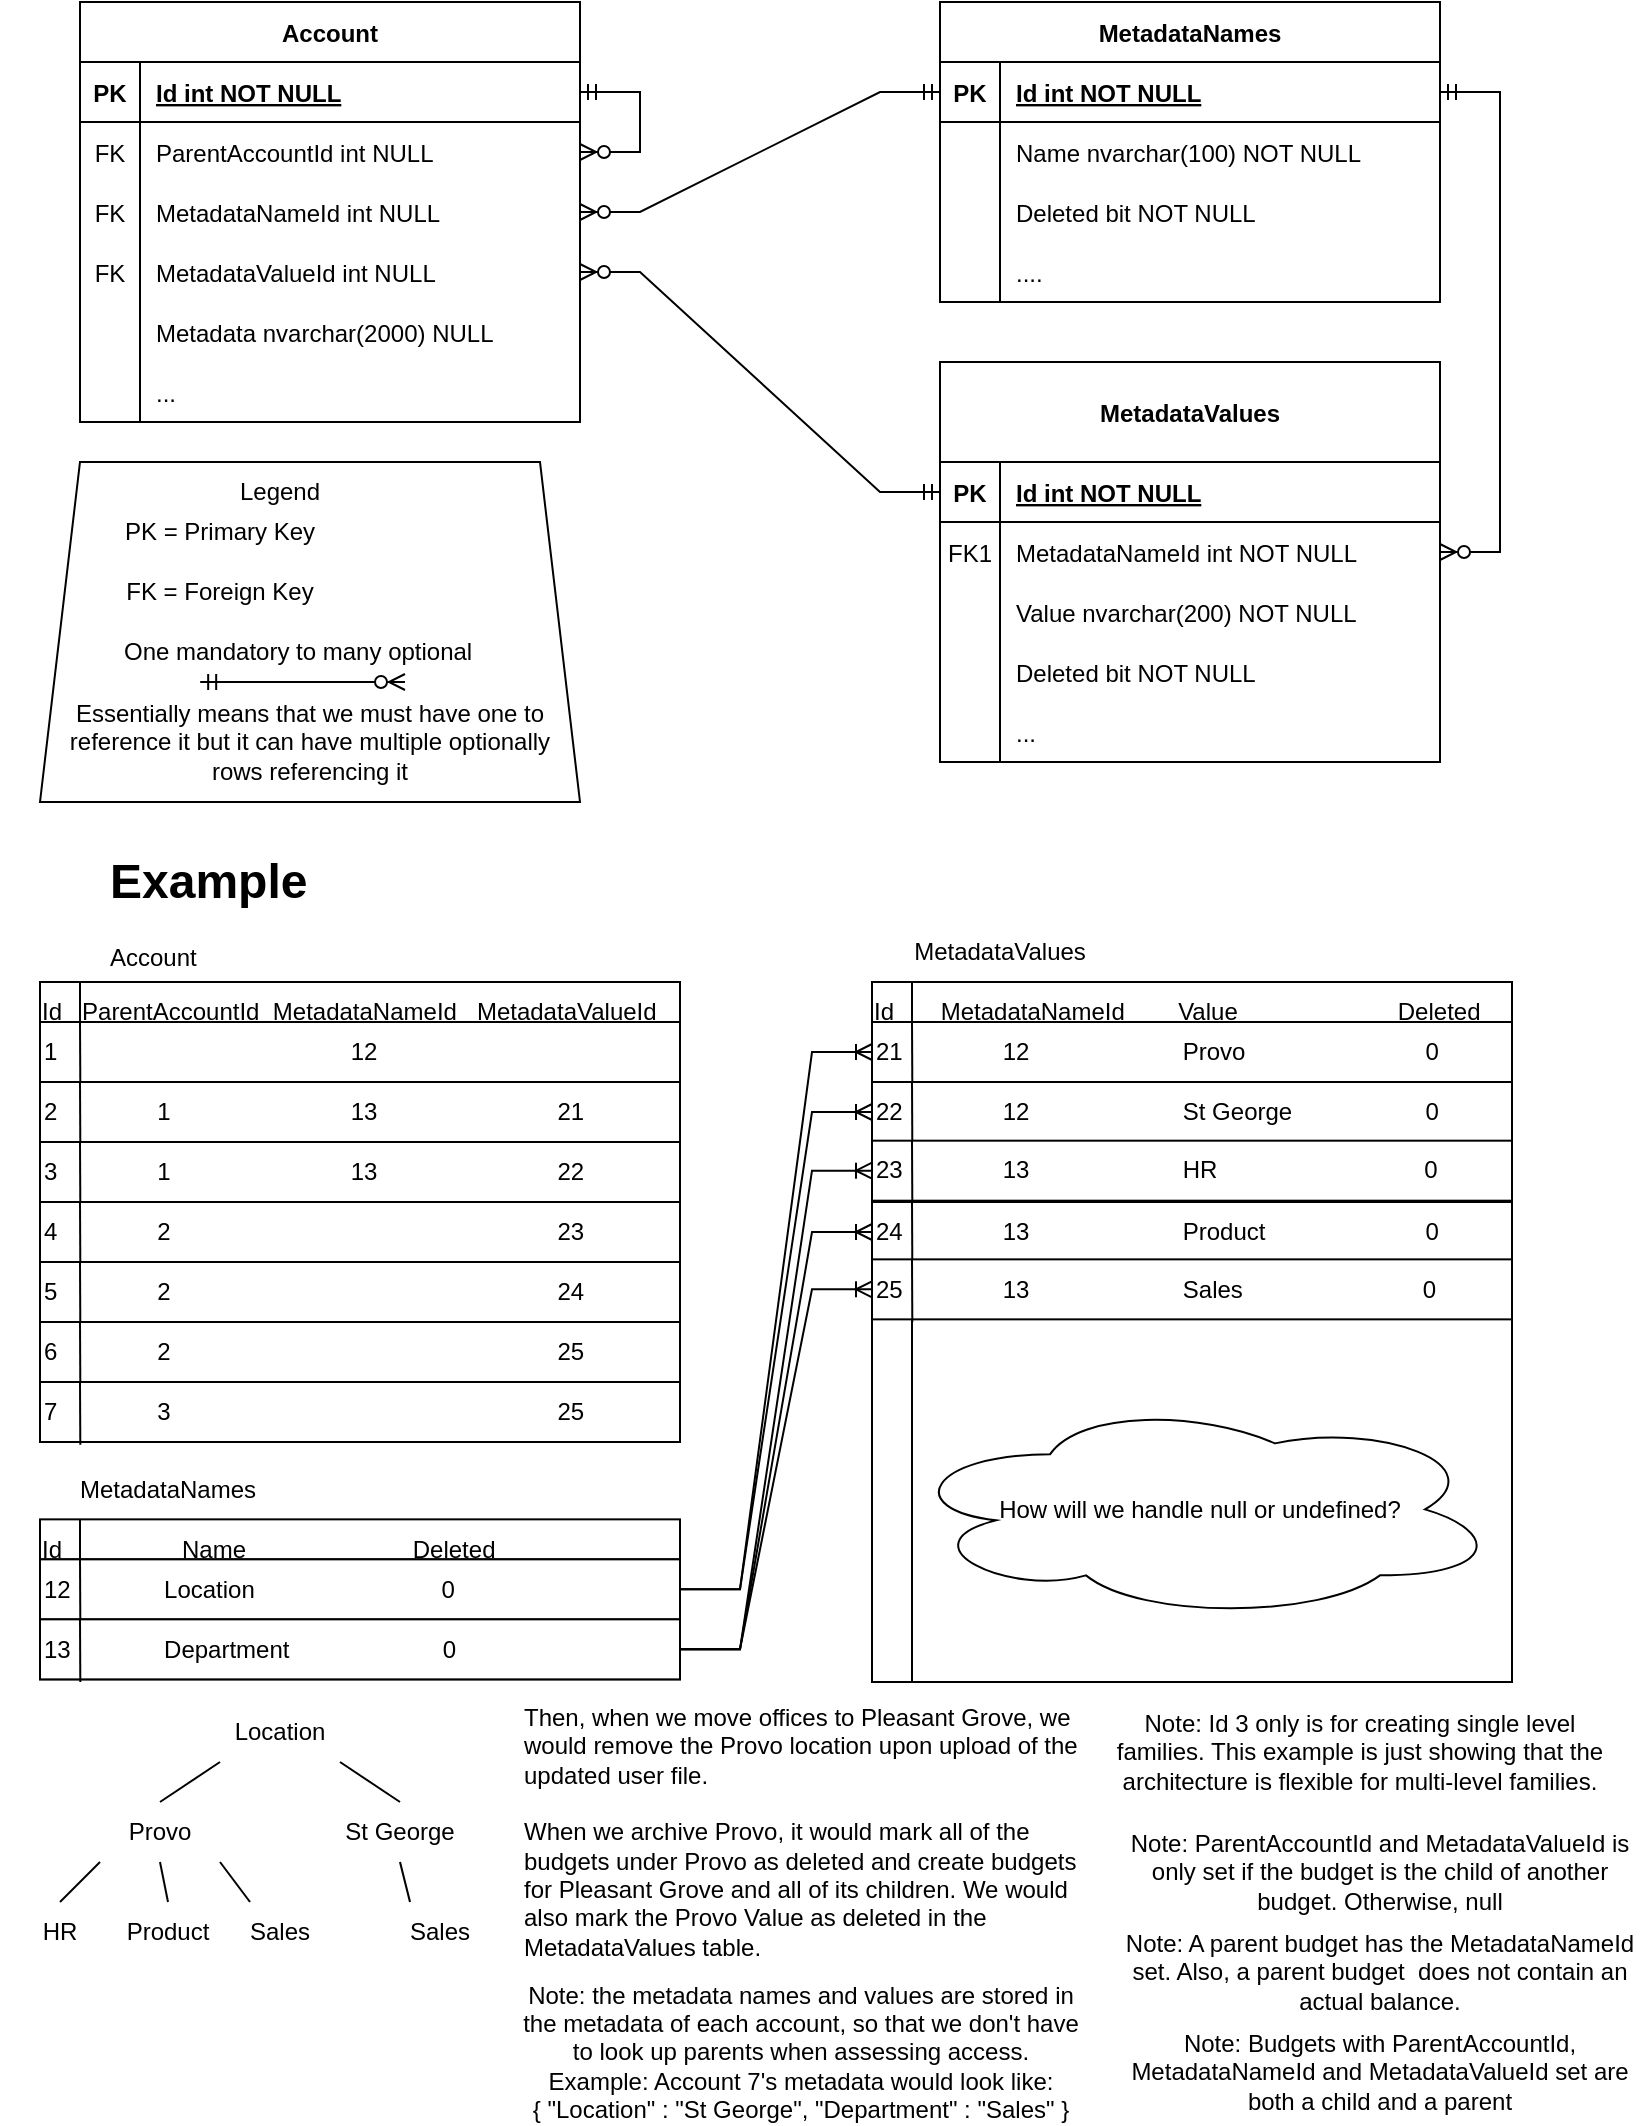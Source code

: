 <mxfile version="17.4.4" type="github">
  <diagram id="R2lEEEUBdFMjLlhIrx00" name="Page-1">
    <mxGraphModel dx="981" dy="548" grid="1" gridSize="10" guides="1" tooltips="1" connect="1" arrows="1" fold="1" page="1" pageScale="1" pageWidth="850" pageHeight="1100" math="0" shadow="0" extFonts="Permanent Marker^https://fonts.googleapis.com/css?family=Permanent+Marker">
      <root>
        <mxCell id="0" />
        <mxCell id="1" parent="0" />
        <mxCell id="C-vyLk0tnHw3VtMMgP7b-2" value="MetadataNames" style="shape=table;startSize=30;container=1;collapsible=1;childLayout=tableLayout;fixedRows=1;rowLines=0;fontStyle=1;align=center;resizeLast=1;" parent="1" vertex="1">
          <mxGeometry x="470" y="20" width="250" height="150" as="geometry" />
        </mxCell>
        <mxCell id="C-vyLk0tnHw3VtMMgP7b-3" value="" style="shape=partialRectangle;collapsible=0;dropTarget=0;pointerEvents=0;fillColor=none;points=[[0,0.5],[1,0.5]];portConstraint=eastwest;top=0;left=0;right=0;bottom=1;" parent="C-vyLk0tnHw3VtMMgP7b-2" vertex="1">
          <mxGeometry y="30" width="250" height="30" as="geometry" />
        </mxCell>
        <mxCell id="C-vyLk0tnHw3VtMMgP7b-4" value="PK" style="shape=partialRectangle;overflow=hidden;connectable=0;fillColor=none;top=0;left=0;bottom=0;right=0;fontStyle=1;" parent="C-vyLk0tnHw3VtMMgP7b-3" vertex="1">
          <mxGeometry width="30" height="30" as="geometry">
            <mxRectangle width="30" height="30" as="alternateBounds" />
          </mxGeometry>
        </mxCell>
        <mxCell id="C-vyLk0tnHw3VtMMgP7b-5" value="Id int NOT NULL " style="shape=partialRectangle;overflow=hidden;connectable=0;fillColor=none;top=0;left=0;bottom=0;right=0;align=left;spacingLeft=6;fontStyle=5;" parent="C-vyLk0tnHw3VtMMgP7b-3" vertex="1">
          <mxGeometry x="30" width="220" height="30" as="geometry">
            <mxRectangle width="220" height="30" as="alternateBounds" />
          </mxGeometry>
        </mxCell>
        <mxCell id="C-vyLk0tnHw3VtMMgP7b-6" value="" style="shape=partialRectangle;collapsible=0;dropTarget=0;pointerEvents=0;fillColor=none;points=[[0,0.5],[1,0.5]];portConstraint=eastwest;top=0;left=0;right=0;bottom=0;" parent="C-vyLk0tnHw3VtMMgP7b-2" vertex="1">
          <mxGeometry y="60" width="250" height="30" as="geometry" />
        </mxCell>
        <mxCell id="C-vyLk0tnHw3VtMMgP7b-7" value="" style="shape=partialRectangle;overflow=hidden;connectable=0;fillColor=none;top=0;left=0;bottom=0;right=0;" parent="C-vyLk0tnHw3VtMMgP7b-6" vertex="1">
          <mxGeometry width="30" height="30" as="geometry">
            <mxRectangle width="30" height="30" as="alternateBounds" />
          </mxGeometry>
        </mxCell>
        <mxCell id="C-vyLk0tnHw3VtMMgP7b-8" value="Name nvarchar(100) NOT NULL" style="shape=partialRectangle;overflow=hidden;connectable=0;fillColor=none;top=0;left=0;bottom=0;right=0;align=left;spacingLeft=6;" parent="C-vyLk0tnHw3VtMMgP7b-6" vertex="1">
          <mxGeometry x="30" width="220" height="30" as="geometry">
            <mxRectangle width="220" height="30" as="alternateBounds" />
          </mxGeometry>
        </mxCell>
        <mxCell id="C-vyLk0tnHw3VtMMgP7b-9" value="" style="shape=partialRectangle;collapsible=0;dropTarget=0;pointerEvents=0;fillColor=none;points=[[0,0.5],[1,0.5]];portConstraint=eastwest;top=0;left=0;right=0;bottom=0;" parent="C-vyLk0tnHw3VtMMgP7b-2" vertex="1">
          <mxGeometry y="90" width="250" height="30" as="geometry" />
        </mxCell>
        <mxCell id="C-vyLk0tnHw3VtMMgP7b-10" value="" style="shape=partialRectangle;overflow=hidden;connectable=0;fillColor=none;top=0;left=0;bottom=0;right=0;" parent="C-vyLk0tnHw3VtMMgP7b-9" vertex="1">
          <mxGeometry width="30" height="30" as="geometry">
            <mxRectangle width="30" height="30" as="alternateBounds" />
          </mxGeometry>
        </mxCell>
        <mxCell id="C-vyLk0tnHw3VtMMgP7b-11" value="Deleted bit NOT NULL" style="shape=partialRectangle;overflow=hidden;connectable=0;fillColor=none;top=0;left=0;bottom=0;right=0;align=left;spacingLeft=6;" parent="C-vyLk0tnHw3VtMMgP7b-9" vertex="1">
          <mxGeometry x="30" width="220" height="30" as="geometry">
            <mxRectangle width="220" height="30" as="alternateBounds" />
          </mxGeometry>
        </mxCell>
        <mxCell id="pOFNMP6kBnX_Gh-DG6FI-15" value="" style="shape=partialRectangle;collapsible=0;dropTarget=0;pointerEvents=0;fillColor=none;points=[[0,0.5],[1,0.5]];portConstraint=eastwest;top=0;left=0;right=0;bottom=0;" vertex="1" parent="C-vyLk0tnHw3VtMMgP7b-2">
          <mxGeometry y="120" width="250" height="30" as="geometry" />
        </mxCell>
        <mxCell id="pOFNMP6kBnX_Gh-DG6FI-16" value="" style="shape=partialRectangle;overflow=hidden;connectable=0;fillColor=none;top=0;left=0;bottom=0;right=0;" vertex="1" parent="pOFNMP6kBnX_Gh-DG6FI-15">
          <mxGeometry width="30" height="30" as="geometry">
            <mxRectangle width="30" height="30" as="alternateBounds" />
          </mxGeometry>
        </mxCell>
        <mxCell id="pOFNMP6kBnX_Gh-DG6FI-17" value="...." style="shape=partialRectangle;overflow=hidden;connectable=0;fillColor=none;top=0;left=0;bottom=0;right=0;align=left;spacingLeft=6;" vertex="1" parent="pOFNMP6kBnX_Gh-DG6FI-15">
          <mxGeometry x="30" width="220" height="30" as="geometry">
            <mxRectangle width="220" height="30" as="alternateBounds" />
          </mxGeometry>
        </mxCell>
        <mxCell id="C-vyLk0tnHw3VtMMgP7b-13" value="MetadataValues" style="shape=table;startSize=50;container=1;collapsible=1;childLayout=tableLayout;fixedRows=1;rowLines=0;fontStyle=1;align=center;resizeLast=1;" parent="1" vertex="1">
          <mxGeometry x="470" y="200" width="250" height="200" as="geometry" />
        </mxCell>
        <mxCell id="C-vyLk0tnHw3VtMMgP7b-14" value="" style="shape=partialRectangle;collapsible=0;dropTarget=0;pointerEvents=0;fillColor=none;points=[[0,0.5],[1,0.5]];portConstraint=eastwest;top=0;left=0;right=0;bottom=1;" parent="C-vyLk0tnHw3VtMMgP7b-13" vertex="1">
          <mxGeometry y="50" width="250" height="30" as="geometry" />
        </mxCell>
        <mxCell id="C-vyLk0tnHw3VtMMgP7b-15" value="PK" style="shape=partialRectangle;overflow=hidden;connectable=0;fillColor=none;top=0;left=0;bottom=0;right=0;fontStyle=1;" parent="C-vyLk0tnHw3VtMMgP7b-14" vertex="1">
          <mxGeometry width="30" height="30" as="geometry">
            <mxRectangle width="30" height="30" as="alternateBounds" />
          </mxGeometry>
        </mxCell>
        <mxCell id="C-vyLk0tnHw3VtMMgP7b-16" value="Id int NOT NULL " style="shape=partialRectangle;overflow=hidden;connectable=0;fillColor=none;top=0;left=0;bottom=0;right=0;align=left;spacingLeft=6;fontStyle=5;" parent="C-vyLk0tnHw3VtMMgP7b-14" vertex="1">
          <mxGeometry x="30" width="220" height="30" as="geometry">
            <mxRectangle width="220" height="30" as="alternateBounds" />
          </mxGeometry>
        </mxCell>
        <mxCell id="C-vyLk0tnHw3VtMMgP7b-17" value="" style="shape=partialRectangle;collapsible=0;dropTarget=0;pointerEvents=0;fillColor=none;points=[[0,0.5],[1,0.5]];portConstraint=eastwest;top=0;left=0;right=0;bottom=0;" parent="C-vyLk0tnHw3VtMMgP7b-13" vertex="1">
          <mxGeometry y="80" width="250" height="30" as="geometry" />
        </mxCell>
        <mxCell id="C-vyLk0tnHw3VtMMgP7b-18" value="FK1" style="shape=partialRectangle;overflow=hidden;connectable=0;fillColor=none;top=0;left=0;bottom=0;right=0;" parent="C-vyLk0tnHw3VtMMgP7b-17" vertex="1">
          <mxGeometry width="30" height="30" as="geometry">
            <mxRectangle width="30" height="30" as="alternateBounds" />
          </mxGeometry>
        </mxCell>
        <mxCell id="C-vyLk0tnHw3VtMMgP7b-19" value="MetadataNameId int NOT NULL" style="shape=partialRectangle;overflow=hidden;connectable=0;fillColor=none;top=0;left=0;bottom=0;right=0;align=left;spacingLeft=6;" parent="C-vyLk0tnHw3VtMMgP7b-17" vertex="1">
          <mxGeometry x="30" width="220" height="30" as="geometry">
            <mxRectangle width="220" height="30" as="alternateBounds" />
          </mxGeometry>
        </mxCell>
        <mxCell id="C-vyLk0tnHw3VtMMgP7b-20" value="" style="shape=partialRectangle;collapsible=0;dropTarget=0;pointerEvents=0;fillColor=none;points=[[0,0.5],[1,0.5]];portConstraint=eastwest;top=0;left=0;right=0;bottom=0;" parent="C-vyLk0tnHw3VtMMgP7b-13" vertex="1">
          <mxGeometry y="110" width="250" height="30" as="geometry" />
        </mxCell>
        <mxCell id="C-vyLk0tnHw3VtMMgP7b-21" value="" style="shape=partialRectangle;overflow=hidden;connectable=0;fillColor=none;top=0;left=0;bottom=0;right=0;" parent="C-vyLk0tnHw3VtMMgP7b-20" vertex="1">
          <mxGeometry width="30" height="30" as="geometry">
            <mxRectangle width="30" height="30" as="alternateBounds" />
          </mxGeometry>
        </mxCell>
        <mxCell id="C-vyLk0tnHw3VtMMgP7b-22" value="Value nvarchar(200) NOT NULL" style="shape=partialRectangle;overflow=hidden;connectable=0;fillColor=none;top=0;left=0;bottom=0;right=0;align=left;spacingLeft=6;" parent="C-vyLk0tnHw3VtMMgP7b-20" vertex="1">
          <mxGeometry x="30" width="220" height="30" as="geometry">
            <mxRectangle width="220" height="30" as="alternateBounds" />
          </mxGeometry>
        </mxCell>
        <mxCell id="pOFNMP6kBnX_Gh-DG6FI-18" value="" style="shape=partialRectangle;collapsible=0;dropTarget=0;pointerEvents=0;fillColor=none;points=[[0,0.5],[1,0.5]];portConstraint=eastwest;top=0;left=0;right=0;bottom=0;" vertex="1" parent="C-vyLk0tnHw3VtMMgP7b-13">
          <mxGeometry y="140" width="250" height="30" as="geometry" />
        </mxCell>
        <mxCell id="pOFNMP6kBnX_Gh-DG6FI-19" value="" style="shape=partialRectangle;overflow=hidden;connectable=0;fillColor=none;top=0;left=0;bottom=0;right=0;" vertex="1" parent="pOFNMP6kBnX_Gh-DG6FI-18">
          <mxGeometry width="30" height="30" as="geometry">
            <mxRectangle width="30" height="30" as="alternateBounds" />
          </mxGeometry>
        </mxCell>
        <mxCell id="pOFNMP6kBnX_Gh-DG6FI-20" value="Deleted bit NOT NULL" style="shape=partialRectangle;overflow=hidden;connectable=0;fillColor=none;top=0;left=0;bottom=0;right=0;align=left;spacingLeft=6;" vertex="1" parent="pOFNMP6kBnX_Gh-DG6FI-18">
          <mxGeometry x="30" width="220" height="30" as="geometry">
            <mxRectangle width="220" height="30" as="alternateBounds" />
          </mxGeometry>
        </mxCell>
        <mxCell id="pOFNMP6kBnX_Gh-DG6FI-22" value="" style="shape=partialRectangle;collapsible=0;dropTarget=0;pointerEvents=0;fillColor=none;points=[[0,0.5],[1,0.5]];portConstraint=eastwest;top=0;left=0;right=0;bottom=0;" vertex="1" parent="C-vyLk0tnHw3VtMMgP7b-13">
          <mxGeometry y="170" width="250" height="30" as="geometry" />
        </mxCell>
        <mxCell id="pOFNMP6kBnX_Gh-DG6FI-23" value="" style="shape=partialRectangle;overflow=hidden;connectable=0;fillColor=none;top=0;left=0;bottom=0;right=0;" vertex="1" parent="pOFNMP6kBnX_Gh-DG6FI-22">
          <mxGeometry width="30" height="30" as="geometry">
            <mxRectangle width="30" height="30" as="alternateBounds" />
          </mxGeometry>
        </mxCell>
        <mxCell id="pOFNMP6kBnX_Gh-DG6FI-24" value="..." style="shape=partialRectangle;overflow=hidden;connectable=0;fillColor=none;top=0;left=0;bottom=0;right=0;align=left;spacingLeft=6;" vertex="1" parent="pOFNMP6kBnX_Gh-DG6FI-22">
          <mxGeometry x="30" width="220" height="30" as="geometry">
            <mxRectangle width="220" height="30" as="alternateBounds" />
          </mxGeometry>
        </mxCell>
        <mxCell id="C-vyLk0tnHw3VtMMgP7b-23" value="Account" style="shape=table;startSize=30;container=1;collapsible=1;childLayout=tableLayout;fixedRows=1;rowLines=0;fontStyle=1;align=center;resizeLast=1;" parent="1" vertex="1">
          <mxGeometry x="40" y="20" width="250" height="210" as="geometry" />
        </mxCell>
        <mxCell id="C-vyLk0tnHw3VtMMgP7b-24" value="" style="shape=partialRectangle;collapsible=0;dropTarget=0;pointerEvents=0;fillColor=none;points=[[0,0.5],[1,0.5]];portConstraint=eastwest;top=0;left=0;right=0;bottom=1;" parent="C-vyLk0tnHw3VtMMgP7b-23" vertex="1">
          <mxGeometry y="30" width="250" height="30" as="geometry" />
        </mxCell>
        <mxCell id="C-vyLk0tnHw3VtMMgP7b-25" value="PK" style="shape=partialRectangle;overflow=hidden;connectable=0;fillColor=none;top=0;left=0;bottom=0;right=0;fontStyle=1;" parent="C-vyLk0tnHw3VtMMgP7b-24" vertex="1">
          <mxGeometry width="30" height="30" as="geometry">
            <mxRectangle width="30" height="30" as="alternateBounds" />
          </mxGeometry>
        </mxCell>
        <mxCell id="C-vyLk0tnHw3VtMMgP7b-26" value="Id int NOT NULL" style="shape=partialRectangle;overflow=hidden;connectable=0;fillColor=none;top=0;left=0;bottom=0;right=0;align=left;spacingLeft=6;fontStyle=5;" parent="C-vyLk0tnHw3VtMMgP7b-24" vertex="1">
          <mxGeometry x="30" width="220" height="30" as="geometry">
            <mxRectangle width="220" height="30" as="alternateBounds" />
          </mxGeometry>
        </mxCell>
        <mxCell id="C-vyLk0tnHw3VtMMgP7b-27" value="" style="shape=partialRectangle;collapsible=0;dropTarget=0;pointerEvents=0;fillColor=none;points=[[0,0.5],[1,0.5]];portConstraint=eastwest;top=0;left=0;right=0;bottom=0;" parent="C-vyLk0tnHw3VtMMgP7b-23" vertex="1">
          <mxGeometry y="60" width="250" height="30" as="geometry" />
        </mxCell>
        <mxCell id="C-vyLk0tnHw3VtMMgP7b-28" value="FK" style="shape=partialRectangle;overflow=hidden;connectable=0;fillColor=none;top=0;left=0;bottom=0;right=0;" parent="C-vyLk0tnHw3VtMMgP7b-27" vertex="1">
          <mxGeometry width="30" height="30" as="geometry">
            <mxRectangle width="30" height="30" as="alternateBounds" />
          </mxGeometry>
        </mxCell>
        <mxCell id="C-vyLk0tnHw3VtMMgP7b-29" value="ParentAccountId int NULL" style="shape=partialRectangle;overflow=hidden;connectable=0;fillColor=none;top=0;left=0;bottom=0;right=0;align=left;spacingLeft=6;" parent="C-vyLk0tnHw3VtMMgP7b-27" vertex="1">
          <mxGeometry x="30" width="220" height="30" as="geometry">
            <mxRectangle width="220" height="30" as="alternateBounds" />
          </mxGeometry>
        </mxCell>
        <mxCell id="pOFNMP6kBnX_Gh-DG6FI-1" value="" style="shape=partialRectangle;collapsible=0;dropTarget=0;pointerEvents=0;fillColor=none;points=[[0,0.5],[1,0.5]];portConstraint=eastwest;top=0;left=0;right=0;bottom=0;" vertex="1" parent="C-vyLk0tnHw3VtMMgP7b-23">
          <mxGeometry y="90" width="250" height="30" as="geometry" />
        </mxCell>
        <mxCell id="pOFNMP6kBnX_Gh-DG6FI-2" value="FK" style="shape=partialRectangle;overflow=hidden;connectable=0;fillColor=none;top=0;left=0;bottom=0;right=0;" vertex="1" parent="pOFNMP6kBnX_Gh-DG6FI-1">
          <mxGeometry width="30" height="30" as="geometry">
            <mxRectangle width="30" height="30" as="alternateBounds" />
          </mxGeometry>
        </mxCell>
        <mxCell id="pOFNMP6kBnX_Gh-DG6FI-3" value="MetadataNameId int NULL" style="shape=partialRectangle;overflow=hidden;connectable=0;fillColor=none;top=0;left=0;bottom=0;right=0;align=left;spacingLeft=6;" vertex="1" parent="pOFNMP6kBnX_Gh-DG6FI-1">
          <mxGeometry x="30" width="220" height="30" as="geometry">
            <mxRectangle width="220" height="30" as="alternateBounds" />
          </mxGeometry>
        </mxCell>
        <mxCell id="pOFNMP6kBnX_Gh-DG6FI-4" value="" style="shape=partialRectangle;collapsible=0;dropTarget=0;pointerEvents=0;fillColor=none;points=[[0,0.5],[1,0.5]];portConstraint=eastwest;top=0;left=0;right=0;bottom=0;" vertex="1" parent="C-vyLk0tnHw3VtMMgP7b-23">
          <mxGeometry y="120" width="250" height="30" as="geometry" />
        </mxCell>
        <mxCell id="pOFNMP6kBnX_Gh-DG6FI-5" value="FK" style="shape=partialRectangle;overflow=hidden;connectable=0;fillColor=none;top=0;left=0;bottom=0;right=0;" vertex="1" parent="pOFNMP6kBnX_Gh-DG6FI-4">
          <mxGeometry width="30" height="30" as="geometry">
            <mxRectangle width="30" height="30" as="alternateBounds" />
          </mxGeometry>
        </mxCell>
        <mxCell id="pOFNMP6kBnX_Gh-DG6FI-6" value="MetadataValueId int NULL" style="shape=partialRectangle;overflow=hidden;connectable=0;fillColor=none;top=0;left=0;bottom=0;right=0;align=left;spacingLeft=6;" vertex="1" parent="pOFNMP6kBnX_Gh-DG6FI-4">
          <mxGeometry x="30" width="220" height="30" as="geometry">
            <mxRectangle width="220" height="30" as="alternateBounds" />
          </mxGeometry>
        </mxCell>
        <mxCell id="pOFNMP6kBnX_Gh-DG6FI-7" value="" style="shape=partialRectangle;collapsible=0;dropTarget=0;pointerEvents=0;fillColor=none;points=[[0,0.5],[1,0.5]];portConstraint=eastwest;top=0;left=0;right=0;bottom=0;" vertex="1" parent="C-vyLk0tnHw3VtMMgP7b-23">
          <mxGeometry y="150" width="250" height="30" as="geometry" />
        </mxCell>
        <mxCell id="pOFNMP6kBnX_Gh-DG6FI-8" value="" style="shape=partialRectangle;overflow=hidden;connectable=0;fillColor=none;top=0;left=0;bottom=0;right=0;" vertex="1" parent="pOFNMP6kBnX_Gh-DG6FI-7">
          <mxGeometry width="30" height="30" as="geometry">
            <mxRectangle width="30" height="30" as="alternateBounds" />
          </mxGeometry>
        </mxCell>
        <mxCell id="pOFNMP6kBnX_Gh-DG6FI-9" value="Metadata nvarchar(2000) NULL" style="shape=partialRectangle;overflow=hidden;connectable=0;fillColor=none;top=0;left=0;bottom=0;right=0;align=left;spacingLeft=6;" vertex="1" parent="pOFNMP6kBnX_Gh-DG6FI-7">
          <mxGeometry x="30" width="220" height="30" as="geometry">
            <mxRectangle width="220" height="30" as="alternateBounds" />
          </mxGeometry>
        </mxCell>
        <mxCell id="pOFNMP6kBnX_Gh-DG6FI-10" value="" style="shape=partialRectangle;collapsible=0;dropTarget=0;pointerEvents=0;fillColor=none;points=[[0,0.5],[1,0.5]];portConstraint=eastwest;top=0;left=0;right=0;bottom=0;" vertex="1" parent="C-vyLk0tnHw3VtMMgP7b-23">
          <mxGeometry y="180" width="250" height="30" as="geometry" />
        </mxCell>
        <mxCell id="pOFNMP6kBnX_Gh-DG6FI-11" value="" style="shape=partialRectangle;overflow=hidden;connectable=0;fillColor=none;top=0;left=0;bottom=0;right=0;" vertex="1" parent="pOFNMP6kBnX_Gh-DG6FI-10">
          <mxGeometry width="30" height="30" as="geometry">
            <mxRectangle width="30" height="30" as="alternateBounds" />
          </mxGeometry>
        </mxCell>
        <mxCell id="pOFNMP6kBnX_Gh-DG6FI-12" value="..." style="shape=partialRectangle;overflow=hidden;connectable=0;fillColor=none;top=0;left=0;bottom=0;right=0;align=left;spacingLeft=6;" vertex="1" parent="pOFNMP6kBnX_Gh-DG6FI-10">
          <mxGeometry x="30" width="220" height="30" as="geometry">
            <mxRectangle width="220" height="30" as="alternateBounds" />
          </mxGeometry>
        </mxCell>
        <mxCell id="pOFNMP6kBnX_Gh-DG6FI-31" value="" style="edgeStyle=entityRelationEdgeStyle;fontSize=12;html=1;endArrow=ERzeroToMany;startArrow=ERmandOne;rounded=0;entryX=1;entryY=0.5;entryDx=0;entryDy=0;exitX=1;exitY=0.5;exitDx=0;exitDy=0;" edge="1" parent="C-vyLk0tnHw3VtMMgP7b-23" source="C-vyLk0tnHw3VtMMgP7b-24" target="C-vyLk0tnHw3VtMMgP7b-27">
          <mxGeometry width="100" height="100" relative="1" as="geometry">
            <mxPoint x="360" y="230" as="sourcePoint" />
            <mxPoint x="170" y="310" as="targetPoint" />
          </mxGeometry>
        </mxCell>
        <mxCell id="pOFNMP6kBnX_Gh-DG6FI-28" value="" style="edgeStyle=entityRelationEdgeStyle;fontSize=12;html=1;endArrow=ERzeroToMany;startArrow=ERmandOne;rounded=0;entryX=1;entryY=0.5;entryDx=0;entryDy=0;exitX=0;exitY=0.5;exitDx=0;exitDy=0;" edge="1" parent="1" source="C-vyLk0tnHw3VtMMgP7b-14" target="pOFNMP6kBnX_Gh-DG6FI-4">
          <mxGeometry width="100" height="100" relative="1" as="geometry">
            <mxPoint x="340" y="310" as="sourcePoint" />
            <mxPoint x="440" y="210" as="targetPoint" />
          </mxGeometry>
        </mxCell>
        <mxCell id="pOFNMP6kBnX_Gh-DG6FI-29" value="" style="edgeStyle=entityRelationEdgeStyle;fontSize=12;html=1;endArrow=ERzeroToMany;startArrow=ERmandOne;rounded=0;entryX=1;entryY=0.5;entryDx=0;entryDy=0;exitX=0;exitY=0.5;exitDx=0;exitDy=0;" edge="1" parent="1" source="C-vyLk0tnHw3VtMMgP7b-3" target="pOFNMP6kBnX_Gh-DG6FI-1">
          <mxGeometry width="100" height="100" relative="1" as="geometry">
            <mxPoint x="340" y="350" as="sourcePoint" />
            <mxPoint x="300" y="290" as="targetPoint" />
          </mxGeometry>
        </mxCell>
        <mxCell id="pOFNMP6kBnX_Gh-DG6FI-32" value="" style="edgeStyle=entityRelationEdgeStyle;fontSize=12;html=1;endArrow=ERzeroToMany;startArrow=ERmandOne;rounded=0;entryX=1;entryY=0.5;entryDx=0;entryDy=0;exitX=1;exitY=0.5;exitDx=0;exitDy=0;" edge="1" parent="1" source="C-vyLk0tnHw3VtMMgP7b-3" target="C-vyLk0tnHw3VtMMgP7b-17">
          <mxGeometry width="100" height="100" relative="1" as="geometry">
            <mxPoint x="650" y="490" as="sourcePoint" />
            <mxPoint x="750" y="390" as="targetPoint" />
          </mxGeometry>
        </mxCell>
        <mxCell id="pOFNMP6kBnX_Gh-DG6FI-38" value="&lt;span style=&quot;color: rgba(0 , 0 , 0 , 0) ; font-family: monospace ; font-size: 0px&quot;&gt;%3CmxGraphModel%3E%3Croot%3E%3CmxCell%20id%3D%220%22%2F%3E%3CmxCell%20id%3D%221%22%20parent%3D%220%22%2F%3E%3CmxCell%20id%3D%222%22%20value%3D%22%22%20style%3D%22edgeStyle%3DentityRelationEdgeStyle%3BfontSize%3D12%3Bhtml%3D1%3BendArrow%3DERzeroToMany%3BstartArrow%3DERmandOne%3Brounded%3D0%3B%22%20edge%3D%221%22%20parent%3D%221%22%3E%3CmxGeometry%20width%3D%22100%22%20height%3D%22100%22%20relative%3D%221%22%20as%3D%22geometry%22%3E%3CmxPoint%20x%3D%2280%22%20y%3D%22530%22%20as%3D%22sourcePoint%22%2F%3E%3CmxPoint%20x%3D%22170%22%20y%3D%22450%22%20as%3D%22targetPoint%22%2F%3E%3C%2FmxGeometry%3E%3C%2FmxCell%3E%3C%2Froot%3E%3C%2FmxGraphModel%3E&lt;/span&gt;" style="shape=trapezoid;perimeter=trapezoidPerimeter;whiteSpace=wrap;html=1;fixedSize=1;" vertex="1" parent="1">
          <mxGeometry x="20" y="250" width="270" height="170" as="geometry" />
        </mxCell>
        <mxCell id="pOFNMP6kBnX_Gh-DG6FI-42" value="" style="edgeStyle=entityRelationEdgeStyle;fontSize=12;html=1;endArrow=ERzeroToMany;startArrow=ERmandOne;rounded=0;entryX=0.75;entryY=1;entryDx=0;entryDy=0;exitX=0.211;exitY=1;exitDx=0;exitDy=0;exitPerimeter=0;" edge="1" parent="1" source="pOFNMP6kBnX_Gh-DG6FI-46" target="pOFNMP6kBnX_Gh-DG6FI-46">
          <mxGeometry width="100" height="100" relative="1" as="geometry">
            <mxPoint x="105" y="380" as="sourcePoint" />
            <mxPoint x="205" y="280" as="targetPoint" />
          </mxGeometry>
        </mxCell>
        <mxCell id="pOFNMP6kBnX_Gh-DG6FI-43" value="Legend" style="text;html=1;strokeColor=none;fillColor=none;align=center;verticalAlign=middle;whiteSpace=wrap;rounded=0;" vertex="1" parent="1">
          <mxGeometry x="110" y="250" width="60" height="30" as="geometry" />
        </mxCell>
        <mxCell id="pOFNMP6kBnX_Gh-DG6FI-44" value="PK = Primary Key" style="text;html=1;strokeColor=none;fillColor=none;align=center;verticalAlign=middle;whiteSpace=wrap;rounded=0;" vertex="1" parent="1">
          <mxGeometry x="50" y="270" width="120" height="30" as="geometry" />
        </mxCell>
        <mxCell id="pOFNMP6kBnX_Gh-DG6FI-45" value="FK = Foreign Key" style="text;html=1;strokeColor=none;fillColor=none;align=center;verticalAlign=middle;whiteSpace=wrap;rounded=0;" vertex="1" parent="1">
          <mxGeometry x="50" y="300" width="120" height="30" as="geometry" />
        </mxCell>
        <mxCell id="pOFNMP6kBnX_Gh-DG6FI-46" value="One mandatory to many optional" style="text;html=1;strokeColor=none;fillColor=none;align=left;verticalAlign=middle;whiteSpace=wrap;rounded=0;" vertex="1" parent="1">
          <mxGeometry x="60" y="330" width="190" height="30" as="geometry" />
        </mxCell>
        <mxCell id="pOFNMP6kBnX_Gh-DG6FI-47" value="Essentially means that we must have one to reference it but it can have multiple optionally rows referencing it" style="text;html=1;strokeColor=none;fillColor=none;align=center;verticalAlign=middle;whiteSpace=wrap;rounded=0;" vertex="1" parent="1">
          <mxGeometry x="25" y="380" width="260" height="20" as="geometry" />
        </mxCell>
        <mxCell id="pOFNMP6kBnX_Gh-DG6FI-48" value="" style="shape=internalStorage;whiteSpace=wrap;html=1;backgroundOutline=1;" vertex="1" parent="1">
          <mxGeometry x="20" y="510" width="320" height="230" as="geometry" />
        </mxCell>
        <mxCell id="pOFNMP6kBnX_Gh-DG6FI-88" value="&lt;h1&gt;Example&lt;/h1&gt;&lt;div&gt;Account&lt;/div&gt;" style="text;html=1;strokeColor=none;fillColor=none;spacing=5;spacingTop=-20;whiteSpace=wrap;overflow=hidden;rounded=0;" vertex="1" parent="1">
          <mxGeometry x="50" y="440" width="190" height="70" as="geometry" />
        </mxCell>
        <mxCell id="pOFNMP6kBnX_Gh-DG6FI-89" value="Id&amp;nbsp; &amp;nbsp;ParentAccountId&amp;nbsp; MetadataNameId&amp;nbsp; &amp;nbsp;MetadataValueId" style="text;html=1;strokeColor=none;fillColor=none;align=left;verticalAlign=middle;whiteSpace=wrap;rounded=0;" vertex="1" parent="1">
          <mxGeometry x="19" y="510" width="320" height="30" as="geometry" />
        </mxCell>
        <mxCell id="pOFNMP6kBnX_Gh-DG6FI-92" value="1&amp;nbsp; &amp;nbsp; &amp;nbsp; &amp;nbsp; &amp;nbsp; &amp;nbsp; &amp;nbsp; &amp;nbsp; &amp;nbsp; &amp;nbsp; &amp;nbsp; &amp;nbsp; &amp;nbsp; &amp;nbsp; &amp;nbsp; &amp;nbsp; &amp;nbsp; &amp;nbsp; &amp;nbsp; &amp;nbsp; &amp;nbsp; &amp;nbsp; 12" style="rounded=0;whiteSpace=wrap;html=1;align=left;" vertex="1" parent="1">
          <mxGeometry x="20" y="530" width="320" height="30" as="geometry" />
        </mxCell>
        <mxCell id="pOFNMP6kBnX_Gh-DG6FI-93" value="" style="endArrow=none;html=1;rounded=0;exitX=0.063;exitY=1.044;exitDx=0;exitDy=0;exitPerimeter=0;" edge="1" parent="1" source="pOFNMP6kBnX_Gh-DG6FI-92">
          <mxGeometry width="50" height="50" relative="1" as="geometry">
            <mxPoint x="370" y="580" as="sourcePoint" />
            <mxPoint x="40" y="530" as="targetPoint" />
          </mxGeometry>
        </mxCell>
        <mxCell id="pOFNMP6kBnX_Gh-DG6FI-94" value="" style="shape=internalStorage;whiteSpace=wrap;html=1;backgroundOutline=1;" vertex="1" parent="1">
          <mxGeometry x="20" y="778.68" width="320" height="80" as="geometry" />
        </mxCell>
        <mxCell id="pOFNMP6kBnX_Gh-DG6FI-95" value="Id&amp;nbsp; &amp;nbsp; &amp;nbsp; &amp;nbsp; &amp;nbsp; &amp;nbsp; &amp;nbsp; &amp;nbsp; &amp;nbsp; Name&amp;nbsp; &amp;nbsp; &amp;nbsp; &amp;nbsp; &amp;nbsp; &amp;nbsp; &amp;nbsp; &amp;nbsp; &amp;nbsp; &amp;nbsp; &amp;nbsp; &amp;nbsp; &amp;nbsp;Deleted" style="text;html=1;strokeColor=none;fillColor=none;align=left;verticalAlign=middle;whiteSpace=wrap;rounded=0;" vertex="1" parent="1">
          <mxGeometry x="19" y="778.68" width="320" height="30" as="geometry" />
        </mxCell>
        <mxCell id="pOFNMP6kBnX_Gh-DG6FI-96" value="12&amp;nbsp; &amp;nbsp; &amp;nbsp; &amp;nbsp; &amp;nbsp; &amp;nbsp; &amp;nbsp; Location&amp;nbsp; &amp;nbsp; &amp;nbsp; &amp;nbsp; &amp;nbsp; &amp;nbsp; &amp;nbsp; &amp;nbsp; &amp;nbsp; &amp;nbsp; &amp;nbsp; &amp;nbsp; &amp;nbsp; &amp;nbsp; 0" style="rounded=0;whiteSpace=wrap;html=1;align=left;" vertex="1" parent="1">
          <mxGeometry x="20" y="798.68" width="320" height="30" as="geometry" />
        </mxCell>
        <mxCell id="pOFNMP6kBnX_Gh-DG6FI-97" value="" style="endArrow=none;html=1;rounded=0;exitX=0.063;exitY=1.044;exitDx=0;exitDy=0;exitPerimeter=0;" edge="1" parent="1" source="pOFNMP6kBnX_Gh-DG6FI-96">
          <mxGeometry width="50" height="50" relative="1" as="geometry">
            <mxPoint x="370" y="848.68" as="sourcePoint" />
            <mxPoint x="40.0" y="798.68" as="targetPoint" />
          </mxGeometry>
        </mxCell>
        <mxCell id="pOFNMP6kBnX_Gh-DG6FI-99" value="2&amp;nbsp; &amp;nbsp; &amp;nbsp; &amp;nbsp; &amp;nbsp; &amp;nbsp; &amp;nbsp; &amp;nbsp;1&amp;nbsp; &amp;nbsp; &amp;nbsp; &amp;nbsp; &amp;nbsp; &amp;nbsp; &amp;nbsp; &amp;nbsp; &amp;nbsp; &amp;nbsp; &amp;nbsp; &amp;nbsp; &amp;nbsp; &amp;nbsp;13&amp;nbsp; &amp;nbsp; &amp;nbsp; &amp;nbsp; &amp;nbsp; &amp;nbsp; &amp;nbsp; &amp;nbsp; &amp;nbsp; &amp;nbsp; &amp;nbsp; &amp;nbsp; &amp;nbsp; &amp;nbsp;21&amp;nbsp; &amp;nbsp; &amp;nbsp;" style="rounded=0;whiteSpace=wrap;html=1;align=left;" vertex="1" parent="1">
          <mxGeometry x="20" y="560" width="320" height="30" as="geometry" />
        </mxCell>
        <mxCell id="pOFNMP6kBnX_Gh-DG6FI-100" value="" style="endArrow=none;html=1;rounded=0;exitX=0.063;exitY=1.044;exitDx=0;exitDy=0;exitPerimeter=0;" edge="1" parent="1" source="pOFNMP6kBnX_Gh-DG6FI-99">
          <mxGeometry width="50" height="50" relative="1" as="geometry">
            <mxPoint x="370" y="610" as="sourcePoint" />
            <mxPoint x="40.0" y="560" as="targetPoint" />
          </mxGeometry>
        </mxCell>
        <mxCell id="pOFNMP6kBnX_Gh-DG6FI-101" value="13&amp;nbsp; &amp;nbsp; &amp;nbsp; &amp;nbsp; &amp;nbsp; &amp;nbsp; &amp;nbsp; Department&amp;nbsp; &amp;nbsp; &amp;nbsp; &amp;nbsp; &amp;nbsp; &amp;nbsp; &amp;nbsp; &amp;nbsp; &amp;nbsp; &amp;nbsp; &amp;nbsp; &amp;nbsp;0&amp;nbsp;" style="rounded=0;whiteSpace=wrap;html=1;align=left;" vertex="1" parent="1">
          <mxGeometry x="20" y="828.68" width="320" height="30" as="geometry" />
        </mxCell>
        <mxCell id="pOFNMP6kBnX_Gh-DG6FI-102" value="" style="endArrow=none;html=1;rounded=0;exitX=0.063;exitY=1.044;exitDx=0;exitDy=0;exitPerimeter=0;" edge="1" parent="1" source="pOFNMP6kBnX_Gh-DG6FI-101">
          <mxGeometry width="50" height="50" relative="1" as="geometry">
            <mxPoint x="370" y="878.68" as="sourcePoint" />
            <mxPoint x="40.0" y="828.68" as="targetPoint" />
          </mxGeometry>
        </mxCell>
        <mxCell id="pOFNMP6kBnX_Gh-DG6FI-103" value="MetadataNames" style="text;html=1;strokeColor=none;fillColor=none;align=center;verticalAlign=middle;whiteSpace=wrap;rounded=0;" vertex="1" parent="1">
          <mxGeometry x="9" y="748.68" width="150" height="30" as="geometry" />
        </mxCell>
        <mxCell id="pOFNMP6kBnX_Gh-DG6FI-110" value="" style="shape=internalStorage;whiteSpace=wrap;html=1;backgroundOutline=1;" vertex="1" parent="1">
          <mxGeometry x="436" y="510" width="320" height="350" as="geometry" />
        </mxCell>
        <mxCell id="pOFNMP6kBnX_Gh-DG6FI-111" value="Id&amp;nbsp; &amp;nbsp; &amp;nbsp; &amp;nbsp;MetadataNameId&amp;nbsp; &amp;nbsp; &amp;nbsp; &amp;nbsp; Value&amp;nbsp; &amp;nbsp; &amp;nbsp; &amp;nbsp; &amp;nbsp; &amp;nbsp; &amp;nbsp; &amp;nbsp; &amp;nbsp; &amp;nbsp; &amp;nbsp; &amp;nbsp; Deleted" style="text;html=1;strokeColor=none;fillColor=none;align=left;verticalAlign=middle;whiteSpace=wrap;rounded=0;" vertex="1" parent="1">
          <mxGeometry x="435" y="510" width="320" height="30" as="geometry" />
        </mxCell>
        <mxCell id="pOFNMP6kBnX_Gh-DG6FI-112" value="21&amp;nbsp; &amp;nbsp; &amp;nbsp; &amp;nbsp; &amp;nbsp; &amp;nbsp; &amp;nbsp; &amp;nbsp;12&amp;nbsp; &amp;nbsp; &amp;nbsp; &amp;nbsp; &amp;nbsp; &amp;nbsp; &amp;nbsp; &amp;nbsp; &amp;nbsp; &amp;nbsp; &amp;nbsp; &amp;nbsp;Provo&amp;nbsp; &amp;nbsp; &amp;nbsp; &amp;nbsp; &amp;nbsp; &amp;nbsp; &amp;nbsp; &amp;nbsp; &amp;nbsp; &amp;nbsp; &amp;nbsp; &amp;nbsp; &amp;nbsp; &amp;nbsp;0" style="rounded=0;whiteSpace=wrap;html=1;align=left;" vertex="1" parent="1">
          <mxGeometry x="436" y="530" width="320" height="30" as="geometry" />
        </mxCell>
        <mxCell id="pOFNMP6kBnX_Gh-DG6FI-113" value="" style="endArrow=none;html=1;rounded=0;exitX=0.063;exitY=1.044;exitDx=0;exitDy=0;exitPerimeter=0;" edge="1" parent="1" source="pOFNMP6kBnX_Gh-DG6FI-112">
          <mxGeometry width="50" height="50" relative="1" as="geometry">
            <mxPoint x="786" y="580" as="sourcePoint" />
            <mxPoint x="456.0" y="530" as="targetPoint" />
          </mxGeometry>
        </mxCell>
        <mxCell id="pOFNMP6kBnX_Gh-DG6FI-114" value="22&amp;nbsp; &amp;nbsp; &amp;nbsp; &amp;nbsp; &amp;nbsp; &amp;nbsp; &amp;nbsp; &amp;nbsp;12&amp;nbsp; &amp;nbsp; &amp;nbsp; &amp;nbsp; &amp;nbsp; &amp;nbsp; &amp;nbsp; &amp;nbsp; &amp;nbsp; &amp;nbsp; &amp;nbsp; &amp;nbsp;St George&amp;nbsp; &amp;nbsp; &amp;nbsp; &amp;nbsp; &amp;nbsp; &amp;nbsp; &amp;nbsp; &amp;nbsp; &amp;nbsp; &amp;nbsp; 0&amp;nbsp;" style="rounded=0;whiteSpace=wrap;html=1;align=left;" vertex="1" parent="1">
          <mxGeometry x="436" y="560" width="320" height="30" as="geometry" />
        </mxCell>
        <mxCell id="pOFNMP6kBnX_Gh-DG6FI-115" value="" style="endArrow=none;html=1;rounded=0;exitX=0.063;exitY=1.044;exitDx=0;exitDy=0;exitPerimeter=0;" edge="1" parent="1" source="pOFNMP6kBnX_Gh-DG6FI-114">
          <mxGeometry width="50" height="50" relative="1" as="geometry">
            <mxPoint x="786" y="610" as="sourcePoint" />
            <mxPoint x="456.0" y="560" as="targetPoint" />
          </mxGeometry>
        </mxCell>
        <mxCell id="pOFNMP6kBnX_Gh-DG6FI-116" value="MetadataValues" style="text;html=1;strokeColor=none;fillColor=none;align=center;verticalAlign=middle;whiteSpace=wrap;rounded=0;" vertex="1" parent="1">
          <mxGeometry x="425" y="480" width="150" height="30" as="geometry" />
        </mxCell>
        <mxCell id="pOFNMP6kBnX_Gh-DG6FI-117" value="" style="edgeStyle=entityRelationEdgeStyle;fontSize=12;html=1;endArrow=ERoneToMany;rounded=0;entryX=0;entryY=0.5;entryDx=0;entryDy=0;exitX=1;exitY=0.5;exitDx=0;exitDy=0;" edge="1" parent="1" source="pOFNMP6kBnX_Gh-DG6FI-96" target="pOFNMP6kBnX_Gh-DG6FI-112">
          <mxGeometry width="100" height="100" relative="1" as="geometry">
            <mxPoint x="340" y="740" as="sourcePoint" />
            <mxPoint x="440" y="640" as="targetPoint" />
          </mxGeometry>
        </mxCell>
        <mxCell id="pOFNMP6kBnX_Gh-DG6FI-118" value="" style="edgeStyle=entityRelationEdgeStyle;fontSize=12;html=1;endArrow=ERoneToMany;rounded=0;entryX=0;entryY=0.5;entryDx=0;entryDy=0;exitX=1;exitY=0.5;exitDx=0;exitDy=0;" edge="1" parent="1" source="pOFNMP6kBnX_Gh-DG6FI-96" target="pOFNMP6kBnX_Gh-DG6FI-114">
          <mxGeometry width="100" height="100" relative="1" as="geometry">
            <mxPoint x="340" y="740" as="sourcePoint" />
            <mxPoint x="446" y="555" as="targetPoint" />
          </mxGeometry>
        </mxCell>
        <mxCell id="pOFNMP6kBnX_Gh-DG6FI-119" value="3&amp;nbsp; &amp;nbsp; &amp;nbsp; &amp;nbsp; &amp;nbsp; &amp;nbsp; &amp;nbsp; &amp;nbsp;1&amp;nbsp; &amp;nbsp; &amp;nbsp; &amp;nbsp; &amp;nbsp; &amp;nbsp; &amp;nbsp; &amp;nbsp; &amp;nbsp; &amp;nbsp; &amp;nbsp; &amp;nbsp; &amp;nbsp; &amp;nbsp;13&amp;nbsp; &amp;nbsp; &amp;nbsp; &amp;nbsp; &amp;nbsp; &amp;nbsp; &amp;nbsp; &amp;nbsp; &amp;nbsp; &amp;nbsp; &amp;nbsp; &amp;nbsp; &amp;nbsp; &amp;nbsp;22&amp;nbsp; &amp;nbsp; &amp;nbsp;" style="rounded=0;whiteSpace=wrap;html=1;align=left;" vertex="1" parent="1">
          <mxGeometry x="20" y="590" width="320" height="30" as="geometry" />
        </mxCell>
        <mxCell id="pOFNMP6kBnX_Gh-DG6FI-120" value="" style="endArrow=none;html=1;rounded=0;exitX=0.063;exitY=1.044;exitDx=0;exitDy=0;exitPerimeter=0;" edge="1" parent="1" source="pOFNMP6kBnX_Gh-DG6FI-119">
          <mxGeometry width="50" height="50" relative="1" as="geometry">
            <mxPoint x="370" y="640" as="sourcePoint" />
            <mxPoint x="40.0" y="590" as="targetPoint" />
          </mxGeometry>
        </mxCell>
        <mxCell id="pOFNMP6kBnX_Gh-DG6FI-122" value="4&amp;nbsp; &amp;nbsp; &amp;nbsp; &amp;nbsp; &amp;nbsp; &amp;nbsp; &amp;nbsp; &amp;nbsp;2&amp;nbsp; &amp;nbsp; &amp;nbsp; &amp;nbsp; &amp;nbsp; &amp;nbsp; &amp;nbsp; &amp;nbsp; &amp;nbsp; &amp;nbsp; &amp;nbsp; &amp;nbsp; &amp;nbsp; &amp;nbsp; &amp;nbsp; &amp;nbsp; &amp;nbsp; &amp;nbsp; &amp;nbsp; &amp;nbsp; &amp;nbsp; &amp;nbsp; &amp;nbsp; &amp;nbsp; &amp;nbsp; &amp;nbsp; &amp;nbsp; &amp;nbsp; &amp;nbsp; 23&amp;nbsp; &amp;nbsp; &amp;nbsp;" style="rounded=0;whiteSpace=wrap;html=1;align=left;" vertex="1" parent="1">
          <mxGeometry x="20" y="620" width="320" height="30" as="geometry" />
        </mxCell>
        <mxCell id="pOFNMP6kBnX_Gh-DG6FI-123" value="" style="endArrow=none;html=1;rounded=0;exitX=0.063;exitY=1.044;exitDx=0;exitDy=0;exitPerimeter=0;" edge="1" parent="1" source="pOFNMP6kBnX_Gh-DG6FI-122">
          <mxGeometry width="50" height="50" relative="1" as="geometry">
            <mxPoint x="370" y="670" as="sourcePoint" />
            <mxPoint x="40.0" y="620" as="targetPoint" />
          </mxGeometry>
        </mxCell>
        <mxCell id="pOFNMP6kBnX_Gh-DG6FI-124" value="5&amp;nbsp; &amp;nbsp; &amp;nbsp; &amp;nbsp; &amp;nbsp; &amp;nbsp; &amp;nbsp; &amp;nbsp;2&amp;nbsp; &amp;nbsp; &amp;nbsp; &amp;nbsp; &amp;nbsp; &amp;nbsp; &amp;nbsp; &amp;nbsp; &amp;nbsp; &amp;nbsp; &amp;nbsp; &amp;nbsp; &amp;nbsp; &amp;nbsp; &amp;nbsp; &amp;nbsp; &amp;nbsp; &amp;nbsp; &amp;nbsp; &amp;nbsp; &amp;nbsp; &amp;nbsp; &amp;nbsp; &amp;nbsp; &amp;nbsp; &amp;nbsp; &amp;nbsp; &amp;nbsp; &amp;nbsp; 24&amp;nbsp; &amp;nbsp; &amp;nbsp;" style="rounded=0;whiteSpace=wrap;html=1;align=left;" vertex="1" parent="1">
          <mxGeometry x="20" y="650" width="320" height="30" as="geometry" />
        </mxCell>
        <mxCell id="pOFNMP6kBnX_Gh-DG6FI-125" value="" style="endArrow=none;html=1;rounded=0;exitX=0.063;exitY=1.044;exitDx=0;exitDy=0;exitPerimeter=0;" edge="1" parent="1" source="pOFNMP6kBnX_Gh-DG6FI-124">
          <mxGeometry width="50" height="50" relative="1" as="geometry">
            <mxPoint x="370" y="700" as="sourcePoint" />
            <mxPoint x="40.0" y="650" as="targetPoint" />
          </mxGeometry>
        </mxCell>
        <mxCell id="pOFNMP6kBnX_Gh-DG6FI-126" value="6&amp;nbsp; &amp;nbsp; &amp;nbsp; &amp;nbsp; &amp;nbsp; &amp;nbsp; &amp;nbsp; &amp;nbsp;2&amp;nbsp; &amp;nbsp; &amp;nbsp; &amp;nbsp; &amp;nbsp; &amp;nbsp; &amp;nbsp; &amp;nbsp; &amp;nbsp; &amp;nbsp; &amp;nbsp; &amp;nbsp; &amp;nbsp; &amp;nbsp; &amp;nbsp; &amp;nbsp; &amp;nbsp; &amp;nbsp; &amp;nbsp; &amp;nbsp; &amp;nbsp; &amp;nbsp; &amp;nbsp; &amp;nbsp; &amp;nbsp; &amp;nbsp; &amp;nbsp; &amp;nbsp; &amp;nbsp; 25&amp;nbsp; &amp;nbsp; &amp;nbsp;" style="rounded=0;whiteSpace=wrap;html=1;align=left;" vertex="1" parent="1">
          <mxGeometry x="20" y="680" width="320" height="30" as="geometry" />
        </mxCell>
        <mxCell id="pOFNMP6kBnX_Gh-DG6FI-127" value="" style="endArrow=none;html=1;rounded=0;exitX=0.063;exitY=1.044;exitDx=0;exitDy=0;exitPerimeter=0;" edge="1" parent="1" source="pOFNMP6kBnX_Gh-DG6FI-126">
          <mxGeometry width="50" height="50" relative="1" as="geometry">
            <mxPoint x="370" y="730" as="sourcePoint" />
            <mxPoint x="40.0" y="680" as="targetPoint" />
          </mxGeometry>
        </mxCell>
        <mxCell id="pOFNMP6kBnX_Gh-DG6FI-128" value="7&amp;nbsp; &amp;nbsp; &amp;nbsp; &amp;nbsp; &amp;nbsp; &amp;nbsp; &amp;nbsp; &amp;nbsp;3&amp;nbsp; &amp;nbsp; &amp;nbsp; &amp;nbsp; &amp;nbsp; &amp;nbsp; &amp;nbsp; &amp;nbsp; &amp;nbsp; &amp;nbsp; &amp;nbsp; &amp;nbsp; &amp;nbsp; &amp;nbsp; &amp;nbsp; &amp;nbsp; &amp;nbsp; &amp;nbsp; &amp;nbsp; &amp;nbsp; &amp;nbsp; &amp;nbsp; &amp;nbsp; &amp;nbsp; &amp;nbsp; &amp;nbsp; &amp;nbsp; &amp;nbsp; &amp;nbsp; 25&amp;nbsp; &amp;nbsp; &amp;nbsp;" style="rounded=0;whiteSpace=wrap;html=1;align=left;" vertex="1" parent="1">
          <mxGeometry x="20" y="710" width="320" height="30" as="geometry" />
        </mxCell>
        <mxCell id="pOFNMP6kBnX_Gh-DG6FI-129" value="" style="endArrow=none;html=1;rounded=0;exitX=0.063;exitY=1.044;exitDx=0;exitDy=0;exitPerimeter=0;" edge="1" parent="1" source="pOFNMP6kBnX_Gh-DG6FI-128">
          <mxGeometry width="50" height="50" relative="1" as="geometry">
            <mxPoint x="370" y="760" as="sourcePoint" />
            <mxPoint x="40.0" y="710" as="targetPoint" />
          </mxGeometry>
        </mxCell>
        <mxCell id="pOFNMP6kBnX_Gh-DG6FI-132" value="23&amp;nbsp; &amp;nbsp; &amp;nbsp; &amp;nbsp; &amp;nbsp; &amp;nbsp; &amp;nbsp; &amp;nbsp;13&amp;nbsp; &amp;nbsp; &amp;nbsp; &amp;nbsp; &amp;nbsp; &amp;nbsp; &amp;nbsp; &amp;nbsp; &amp;nbsp; &amp;nbsp; &amp;nbsp; &amp;nbsp;HR&amp;nbsp; &amp;nbsp; &amp;nbsp; &amp;nbsp; &amp;nbsp; &amp;nbsp; &amp;nbsp; &amp;nbsp; &amp;nbsp; &amp;nbsp; &amp;nbsp; &amp;nbsp; &amp;nbsp; &amp;nbsp; &amp;nbsp; &amp;nbsp;0&amp;nbsp;" style="rounded=0;whiteSpace=wrap;html=1;align=left;" vertex="1" parent="1">
          <mxGeometry x="436" y="589.34" width="320" height="30" as="geometry" />
        </mxCell>
        <mxCell id="pOFNMP6kBnX_Gh-DG6FI-133" value="" style="endArrow=none;html=1;rounded=0;exitX=0.063;exitY=1.044;exitDx=0;exitDy=0;exitPerimeter=0;" edge="1" parent="1" source="pOFNMP6kBnX_Gh-DG6FI-132">
          <mxGeometry width="50" height="50" relative="1" as="geometry">
            <mxPoint x="786" y="639.34" as="sourcePoint" />
            <mxPoint x="456" y="589.34" as="targetPoint" />
          </mxGeometry>
        </mxCell>
        <mxCell id="pOFNMP6kBnX_Gh-DG6FI-134" value="24&amp;nbsp; &amp;nbsp; &amp;nbsp; &amp;nbsp; &amp;nbsp; &amp;nbsp; &amp;nbsp; &amp;nbsp;13&amp;nbsp; &amp;nbsp; &amp;nbsp; &amp;nbsp; &amp;nbsp; &amp;nbsp; &amp;nbsp; &amp;nbsp; &amp;nbsp; &amp;nbsp; &amp;nbsp; &amp;nbsp;Product&amp;nbsp; &amp;nbsp; &amp;nbsp; &amp;nbsp; &amp;nbsp; &amp;nbsp; &amp;nbsp; &amp;nbsp; &amp;nbsp; &amp;nbsp; &amp;nbsp; &amp;nbsp; 0&amp;nbsp;" style="rounded=0;whiteSpace=wrap;html=1;align=left;" vertex="1" parent="1">
          <mxGeometry x="436" y="620" width="320" height="30" as="geometry" />
        </mxCell>
        <mxCell id="pOFNMP6kBnX_Gh-DG6FI-135" value="" style="endArrow=none;html=1;rounded=0;exitX=0.063;exitY=1.044;exitDx=0;exitDy=0;exitPerimeter=0;" edge="1" parent="1" source="pOFNMP6kBnX_Gh-DG6FI-134">
          <mxGeometry width="50" height="50" relative="1" as="geometry">
            <mxPoint x="786" y="670" as="sourcePoint" />
            <mxPoint x="456" y="620" as="targetPoint" />
          </mxGeometry>
        </mxCell>
        <mxCell id="pOFNMP6kBnX_Gh-DG6FI-136" value="25&amp;nbsp; &amp;nbsp; &amp;nbsp; &amp;nbsp; &amp;nbsp; &amp;nbsp; &amp;nbsp; &amp;nbsp;13&amp;nbsp; &amp;nbsp; &amp;nbsp; &amp;nbsp; &amp;nbsp; &amp;nbsp; &amp;nbsp; &amp;nbsp; &amp;nbsp; &amp;nbsp; &amp;nbsp; &amp;nbsp;Sales&amp;nbsp; &amp;nbsp; &amp;nbsp; &amp;nbsp; &amp;nbsp; &amp;nbsp; &amp;nbsp; &amp;nbsp; &amp;nbsp; &amp;nbsp; &amp;nbsp; &amp;nbsp; &amp;nbsp; &amp;nbsp;0&amp;nbsp;" style="rounded=0;whiteSpace=wrap;html=1;align=left;" vertex="1" parent="1">
          <mxGeometry x="436" y="648.68" width="320" height="30" as="geometry" />
        </mxCell>
        <mxCell id="pOFNMP6kBnX_Gh-DG6FI-137" value="" style="endArrow=none;html=1;rounded=0;exitX=0.063;exitY=1.044;exitDx=0;exitDy=0;exitPerimeter=0;" edge="1" parent="1" source="pOFNMP6kBnX_Gh-DG6FI-136">
          <mxGeometry width="50" height="50" relative="1" as="geometry">
            <mxPoint x="786" y="698.68" as="sourcePoint" />
            <mxPoint x="456" y="648.68" as="targetPoint" />
          </mxGeometry>
        </mxCell>
        <mxCell id="pOFNMP6kBnX_Gh-DG6FI-138" value="" style="edgeStyle=entityRelationEdgeStyle;fontSize=12;html=1;endArrow=ERoneToMany;rounded=0;entryX=0;entryY=0.5;entryDx=0;entryDy=0;exitX=1;exitY=0.5;exitDx=0;exitDy=0;" edge="1" parent="1" source="pOFNMP6kBnX_Gh-DG6FI-101" target="pOFNMP6kBnX_Gh-DG6FI-132">
          <mxGeometry width="100" height="100" relative="1" as="geometry">
            <mxPoint x="350" y="823.68" as="sourcePoint" />
            <mxPoint x="446" y="585" as="targetPoint" />
          </mxGeometry>
        </mxCell>
        <mxCell id="pOFNMP6kBnX_Gh-DG6FI-139" value="" style="edgeStyle=entityRelationEdgeStyle;fontSize=12;html=1;endArrow=ERoneToMany;rounded=0;entryX=0;entryY=0.5;entryDx=0;entryDy=0;exitX=1;exitY=0.5;exitDx=0;exitDy=0;" edge="1" parent="1" source="pOFNMP6kBnX_Gh-DG6FI-101" target="pOFNMP6kBnX_Gh-DG6FI-134">
          <mxGeometry width="100" height="100" relative="1" as="geometry">
            <mxPoint x="340" y="840" as="sourcePoint" />
            <mxPoint x="446" y="614.34" as="targetPoint" />
          </mxGeometry>
        </mxCell>
        <mxCell id="pOFNMP6kBnX_Gh-DG6FI-140" value="" style="edgeStyle=entityRelationEdgeStyle;fontSize=12;html=1;endArrow=ERoneToMany;rounded=0;entryX=0;entryY=0.5;entryDx=0;entryDy=0;exitX=1;exitY=0.5;exitDx=0;exitDy=0;" edge="1" parent="1" source="pOFNMP6kBnX_Gh-DG6FI-101" target="pOFNMP6kBnX_Gh-DG6FI-136">
          <mxGeometry width="100" height="100" relative="1" as="geometry">
            <mxPoint x="360" y="863.68" as="sourcePoint" />
            <mxPoint x="456" y="624.34" as="targetPoint" />
          </mxGeometry>
        </mxCell>
        <mxCell id="pOFNMP6kBnX_Gh-DG6FI-145" value="Location" style="text;html=1;strokeColor=none;fillColor=none;align=center;verticalAlign=middle;whiteSpace=wrap;rounded=0;" vertex="1" parent="1">
          <mxGeometry x="110" y="870" width="60" height="30" as="geometry" />
        </mxCell>
        <mxCell id="pOFNMP6kBnX_Gh-DG6FI-146" value="" style="endArrow=none;html=1;rounded=0;entryX=0;entryY=1;entryDx=0;entryDy=0;" edge="1" parent="1" target="pOFNMP6kBnX_Gh-DG6FI-145">
          <mxGeometry width="50" height="50" relative="1" as="geometry">
            <mxPoint x="80" y="920" as="sourcePoint" />
            <mxPoint x="120" y="900" as="targetPoint" />
          </mxGeometry>
        </mxCell>
        <mxCell id="pOFNMP6kBnX_Gh-DG6FI-147" value="" style="endArrow=none;html=1;rounded=0;entryX=1;entryY=1;entryDx=0;entryDy=0;" edge="1" parent="1" target="pOFNMP6kBnX_Gh-DG6FI-145">
          <mxGeometry width="50" height="50" relative="1" as="geometry">
            <mxPoint x="200" y="920" as="sourcePoint" />
            <mxPoint x="130" y="910" as="targetPoint" />
          </mxGeometry>
        </mxCell>
        <mxCell id="pOFNMP6kBnX_Gh-DG6FI-148" value="Provo" style="text;html=1;strokeColor=none;fillColor=none;align=center;verticalAlign=middle;whiteSpace=wrap;rounded=0;" vertex="1" parent="1">
          <mxGeometry x="50" y="920" width="60" height="30" as="geometry" />
        </mxCell>
        <mxCell id="pOFNMP6kBnX_Gh-DG6FI-149" value="St George" style="text;html=1;strokeColor=none;fillColor=none;align=center;verticalAlign=middle;whiteSpace=wrap;rounded=0;" vertex="1" parent="1">
          <mxGeometry x="170" y="920" width="60" height="30" as="geometry" />
        </mxCell>
        <mxCell id="pOFNMP6kBnX_Gh-DG6FI-150" value="" style="endArrow=none;html=1;rounded=0;entryX=0;entryY=1;entryDx=0;entryDy=0;" edge="1" parent="1" target="pOFNMP6kBnX_Gh-DG6FI-148">
          <mxGeometry width="50" height="50" relative="1" as="geometry">
            <mxPoint x="30" y="970" as="sourcePoint" />
            <mxPoint x="420" y="810" as="targetPoint" />
          </mxGeometry>
        </mxCell>
        <mxCell id="pOFNMP6kBnX_Gh-DG6FI-151" value="HR" style="text;html=1;strokeColor=none;fillColor=none;align=center;verticalAlign=middle;whiteSpace=wrap;rounded=0;" vertex="1" parent="1">
          <mxGeometry y="970" width="60" height="30" as="geometry" />
        </mxCell>
        <mxCell id="pOFNMP6kBnX_Gh-DG6FI-152" value="" style="endArrow=none;html=1;rounded=0;entryX=0.5;entryY=1;entryDx=0;entryDy=0;" edge="1" parent="1" target="pOFNMP6kBnX_Gh-DG6FI-148">
          <mxGeometry width="50" height="50" relative="1" as="geometry">
            <mxPoint x="84.0" y="970" as="sourcePoint" />
            <mxPoint x="104" y="950" as="targetPoint" />
          </mxGeometry>
        </mxCell>
        <mxCell id="pOFNMP6kBnX_Gh-DG6FI-153" value="Product" style="text;html=1;strokeColor=none;fillColor=none;align=center;verticalAlign=middle;whiteSpace=wrap;rounded=0;" vertex="1" parent="1">
          <mxGeometry x="54" y="970" width="60" height="30" as="geometry" />
        </mxCell>
        <mxCell id="pOFNMP6kBnX_Gh-DG6FI-154" value="" style="endArrow=none;html=1;rounded=0;exitX=0.25;exitY=0;exitDx=0;exitDy=0;" edge="1" parent="1" source="pOFNMP6kBnX_Gh-DG6FI-155">
          <mxGeometry width="50" height="50" relative="1" as="geometry">
            <mxPoint x="94" y="980" as="sourcePoint" />
            <mxPoint x="110" y="950" as="targetPoint" />
          </mxGeometry>
        </mxCell>
        <mxCell id="pOFNMP6kBnX_Gh-DG6FI-155" value="Sales" style="text;html=1;strokeColor=none;fillColor=none;align=center;verticalAlign=middle;whiteSpace=wrap;rounded=0;" vertex="1" parent="1">
          <mxGeometry x="110" y="970" width="60" height="30" as="geometry" />
        </mxCell>
        <mxCell id="pOFNMP6kBnX_Gh-DG6FI-156" value="" style="endArrow=none;html=1;rounded=0;exitX=0.25;exitY=0;exitDx=0;exitDy=0;entryX=0.5;entryY=1;entryDx=0;entryDy=0;" edge="1" parent="1" source="pOFNMP6kBnX_Gh-DG6FI-157" target="pOFNMP6kBnX_Gh-DG6FI-149">
          <mxGeometry width="50" height="50" relative="1" as="geometry">
            <mxPoint x="174" y="980" as="sourcePoint" />
            <mxPoint x="190" y="950" as="targetPoint" />
          </mxGeometry>
        </mxCell>
        <mxCell id="pOFNMP6kBnX_Gh-DG6FI-157" value="Sales" style="text;html=1;strokeColor=none;fillColor=none;align=center;verticalAlign=middle;whiteSpace=wrap;rounded=0;" vertex="1" parent="1">
          <mxGeometry x="190" y="970" width="60" height="30" as="geometry" />
        </mxCell>
        <mxCell id="pOFNMP6kBnX_Gh-DG6FI-158" value="Then, when we move offices to Pleasant Grove, we would remove the Provo location upon upload of the updated user file. &lt;br&gt;&lt;br&gt;When we archive Provo, it would mark all of the budgets under Provo as deleted and create budgets for Pleasant Grove and all of its children. We would also mark the Provo Value as deleted in the MetadataValues table." style="text;html=1;strokeColor=none;fillColor=none;align=left;verticalAlign=middle;whiteSpace=wrap;rounded=0;" vertex="1" parent="1">
          <mxGeometry x="260" y="890" width="280" height="90" as="geometry" />
        </mxCell>
        <mxCell id="pOFNMP6kBnX_Gh-DG6FI-159" value="Note: Id 3 only is for creating single level families. This example is just showing that the architecture is flexible for multi-level families." style="text;html=1;strokeColor=none;fillColor=none;align=center;verticalAlign=middle;whiteSpace=wrap;rounded=0;" vertex="1" parent="1">
          <mxGeometry x="550" y="880" width="260" height="30" as="geometry" />
        </mxCell>
        <mxCell id="pOFNMP6kBnX_Gh-DG6FI-160" value="Note: ParentAccountId and MetadataValueId is only set if the budget is the child of another budget. Otherwise, null" style="text;html=1;strokeColor=none;fillColor=none;align=center;verticalAlign=middle;whiteSpace=wrap;rounded=0;" vertex="1" parent="1">
          <mxGeometry x="560" y="940" width="260" height="30" as="geometry" />
        </mxCell>
        <mxCell id="pOFNMP6kBnX_Gh-DG6FI-161" value="Note: A parent budget has the MetadataNameId set. Also, a parent budget&amp;nbsp; does not contain an actual balance." style="text;html=1;strokeColor=none;fillColor=none;align=center;verticalAlign=middle;whiteSpace=wrap;rounded=0;" vertex="1" parent="1">
          <mxGeometry x="560" y="990" width="260" height="30" as="geometry" />
        </mxCell>
        <mxCell id="pOFNMP6kBnX_Gh-DG6FI-162" value="How will we handle null or undefined?" style="ellipse;shape=cloud;whiteSpace=wrap;html=1;" vertex="1" parent="1">
          <mxGeometry x="450" y="718.68" width="300" height="110" as="geometry" />
        </mxCell>
        <mxCell id="pOFNMP6kBnX_Gh-DG6FI-164" value="Note: Budgets with ParentAccountId, MetadataNameId and MetadataValueId set are both a child and a parent" style="text;html=1;strokeColor=none;fillColor=none;align=center;verticalAlign=middle;whiteSpace=wrap;rounded=0;" vertex="1" parent="1">
          <mxGeometry x="560" y="1040" width="260" height="30" as="geometry" />
        </mxCell>
        <mxCell id="pOFNMP6kBnX_Gh-DG6FI-165" value="Note: the metadata names and values are stored in the metadata of each account, so that we don&#39;t have to look up parents when assessing access.&lt;br&gt;Example: Account 7&#39;s metadata would look like:&lt;br&gt;{ &quot;Location&quot; : &quot;St George&quot;, &quot;Department&quot; : &quot;Sales&quot; }" style="text;html=1;strokeColor=none;fillColor=none;align=center;verticalAlign=middle;whiteSpace=wrap;rounded=0;" vertex="1" parent="1">
          <mxGeometry x="260" y="1030" width="281" height="30" as="geometry" />
        </mxCell>
      </root>
    </mxGraphModel>
  </diagram>
</mxfile>
